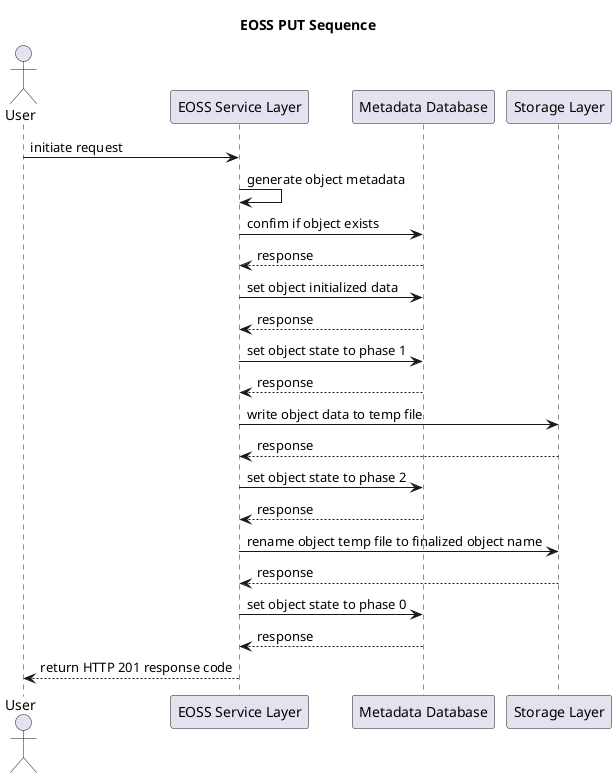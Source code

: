 @startuml
title EOSS PUT Sequence

actor User
User -> "EOSS Service Layer": initiate request
"EOSS Service Layer" -> "EOSS Service Layer": generate object metadata
"EOSS Service Layer" -> "Metadata Database": confim if object exists
"Metadata Database" --> "EOSS Service Layer": response
"EOSS Service Layer" -> "Metadata Database": set object initialized data
"Metadata Database" --> "EOSS Service Layer": response
"EOSS Service Layer" -> "Metadata Database": set object state to phase 1
"Metadata Database" --> "EOSS Service Layer": response
"EOSS Service Layer" -> "Storage Layer": write object data to temp file
"Storage Layer" --> "EOSS Service Layer": response
"EOSS Service Layer" -> "Metadata Database": set object state to phase 2
"Metadata Database" --> "EOSS Service Layer": response
"EOSS Service Layer" -> "Storage Layer": rename object temp file to finalized object name
"Storage Layer" --> "EOSS Service Layer": response
"EOSS Service Layer" -> "Metadata Database": set object state to phase 0
"Metadata Database" --> "EOSS Service Layer": response
"EOSS Service Layer" --> User: return HTTP 201 response code
@enduml
